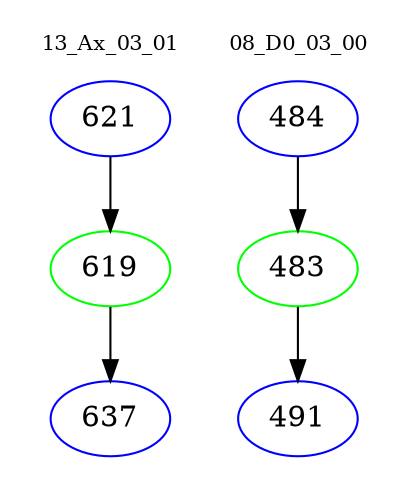 digraph{
subgraph cluster_0 {
color = white
label = "13_Ax_03_01";
fontsize=10;
T0_621 [label="621", color="blue"]
T0_621 -> T0_619 [color="black"]
T0_619 [label="619", color="green"]
T0_619 -> T0_637 [color="black"]
T0_637 [label="637", color="blue"]
}
subgraph cluster_1 {
color = white
label = "08_D0_03_00";
fontsize=10;
T1_484 [label="484", color="blue"]
T1_484 -> T1_483 [color="black"]
T1_483 [label="483", color="green"]
T1_483 -> T1_491 [color="black"]
T1_491 [label="491", color="blue"]
}
}
